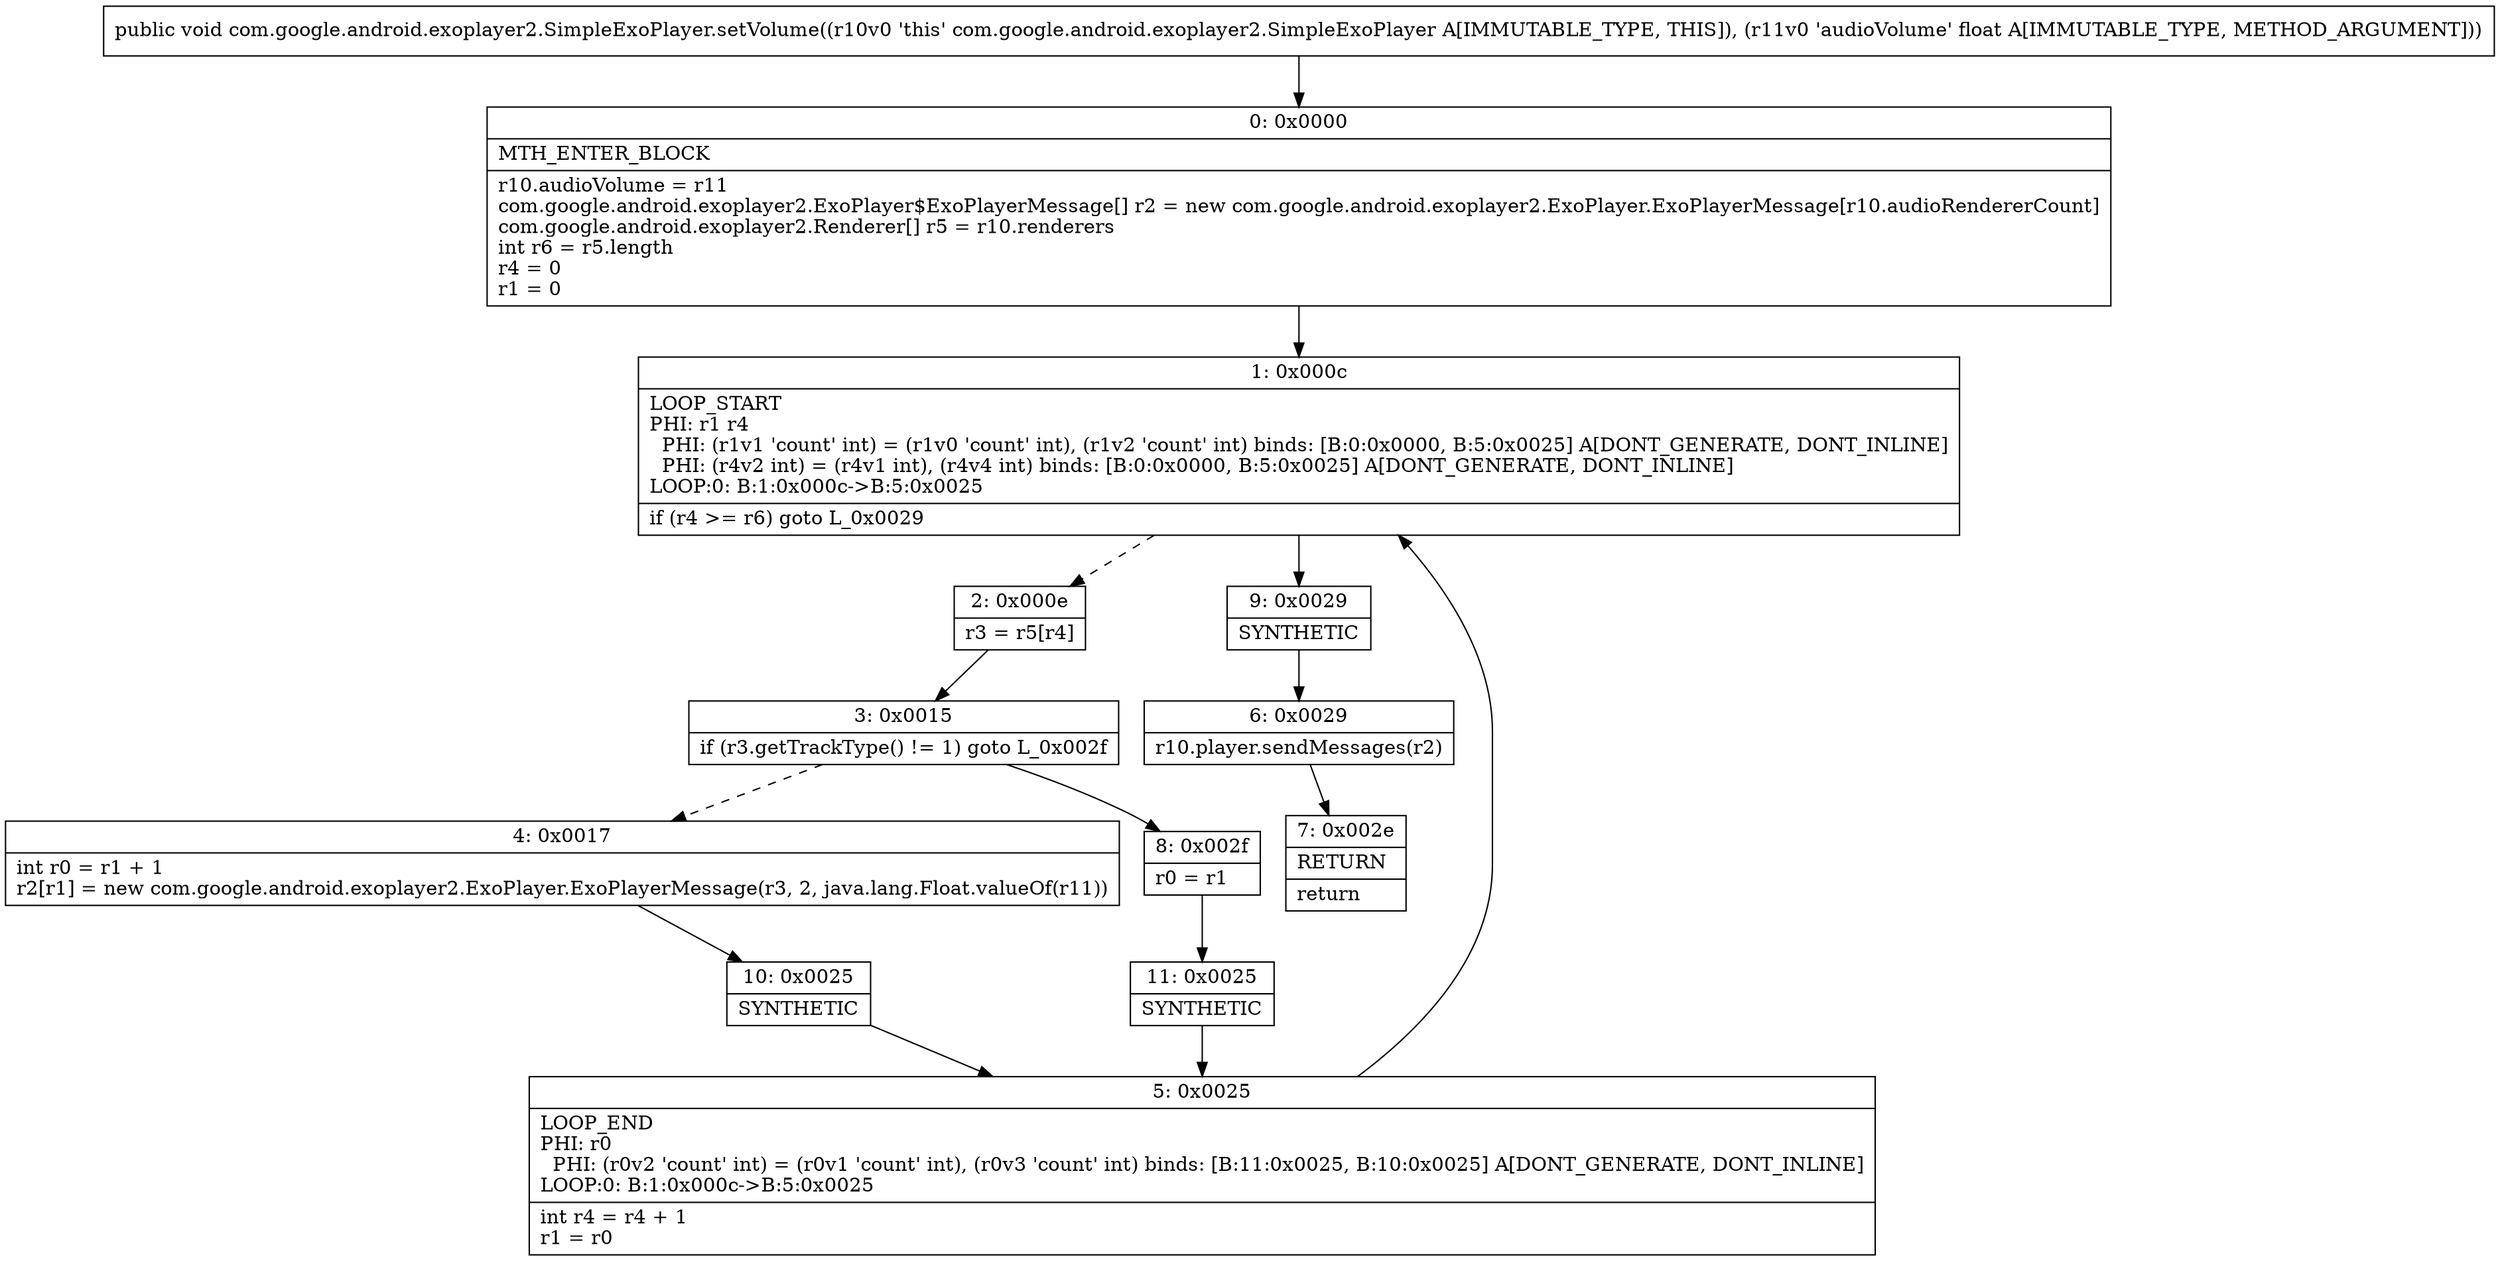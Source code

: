 digraph "CFG forcom.google.android.exoplayer2.SimpleExoPlayer.setVolume(F)V" {
Node_0 [shape=record,label="{0\:\ 0x0000|MTH_ENTER_BLOCK\l|r10.audioVolume = r11\lcom.google.android.exoplayer2.ExoPlayer$ExoPlayerMessage[] r2 = new com.google.android.exoplayer2.ExoPlayer.ExoPlayerMessage[r10.audioRendererCount]\lcom.google.android.exoplayer2.Renderer[] r5 = r10.renderers\lint r6 = r5.length\lr4 = 0\lr1 = 0\l}"];
Node_1 [shape=record,label="{1\:\ 0x000c|LOOP_START\lPHI: r1 r4 \l  PHI: (r1v1 'count' int) = (r1v0 'count' int), (r1v2 'count' int) binds: [B:0:0x0000, B:5:0x0025] A[DONT_GENERATE, DONT_INLINE]\l  PHI: (r4v2 int) = (r4v1 int), (r4v4 int) binds: [B:0:0x0000, B:5:0x0025] A[DONT_GENERATE, DONT_INLINE]\lLOOP:0: B:1:0x000c\-\>B:5:0x0025\l|if (r4 \>= r6) goto L_0x0029\l}"];
Node_2 [shape=record,label="{2\:\ 0x000e|r3 = r5[r4]\l}"];
Node_3 [shape=record,label="{3\:\ 0x0015|if (r3.getTrackType() != 1) goto L_0x002f\l}"];
Node_4 [shape=record,label="{4\:\ 0x0017|int r0 = r1 + 1\lr2[r1] = new com.google.android.exoplayer2.ExoPlayer.ExoPlayerMessage(r3, 2, java.lang.Float.valueOf(r11))\l}"];
Node_5 [shape=record,label="{5\:\ 0x0025|LOOP_END\lPHI: r0 \l  PHI: (r0v2 'count' int) = (r0v1 'count' int), (r0v3 'count' int) binds: [B:11:0x0025, B:10:0x0025] A[DONT_GENERATE, DONT_INLINE]\lLOOP:0: B:1:0x000c\-\>B:5:0x0025\l|int r4 = r4 + 1\lr1 = r0\l}"];
Node_6 [shape=record,label="{6\:\ 0x0029|r10.player.sendMessages(r2)\l}"];
Node_7 [shape=record,label="{7\:\ 0x002e|RETURN\l|return\l}"];
Node_8 [shape=record,label="{8\:\ 0x002f|r0 = r1\l}"];
Node_9 [shape=record,label="{9\:\ 0x0029|SYNTHETIC\l}"];
Node_10 [shape=record,label="{10\:\ 0x0025|SYNTHETIC\l}"];
Node_11 [shape=record,label="{11\:\ 0x0025|SYNTHETIC\l}"];
MethodNode[shape=record,label="{public void com.google.android.exoplayer2.SimpleExoPlayer.setVolume((r10v0 'this' com.google.android.exoplayer2.SimpleExoPlayer A[IMMUTABLE_TYPE, THIS]), (r11v0 'audioVolume' float A[IMMUTABLE_TYPE, METHOD_ARGUMENT])) }"];
MethodNode -> Node_0;
Node_0 -> Node_1;
Node_1 -> Node_2[style=dashed];
Node_1 -> Node_9;
Node_2 -> Node_3;
Node_3 -> Node_4[style=dashed];
Node_3 -> Node_8;
Node_4 -> Node_10;
Node_5 -> Node_1;
Node_6 -> Node_7;
Node_8 -> Node_11;
Node_9 -> Node_6;
Node_10 -> Node_5;
Node_11 -> Node_5;
}

